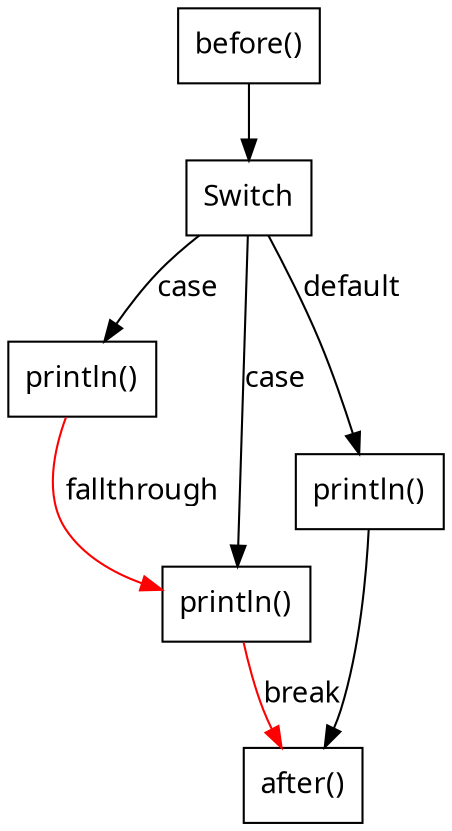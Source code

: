 digraph G_8 {
  node [
    shape = rect;
    fontname = "Handlee";
  ]
  edge [
    fontname = "Handlee";
  ]
  bgcolor = transparent;
  fontname = "Handlee";
  compound = true;
  s_119_2 [
    class = "methodInvocation";
    label = "before()";
    fillcolor = white;
    style = filled;
  ];
  s_120 [
    class = "centralSwitch switch";
    label = "Switch";
    fillcolor = white;
    style = filled;
  ];
  s_121_4 [
    class = "methodInvocation";
    label = "println()";
    fillcolor = white;
    style = filled;
  ];
  s_122_4 [
    class = "methodInvocation";
    label = "println()";
    fillcolor = white;
    style = filled;
  ];
  s_123_3 [
    class = "methodInvocation";
    label = "println()";
    fillcolor = white;
    style = filled;
  ];
  s_125_2 [
    class = "methodInvocation";
    label = "after()";
    fillcolor = white;
    style = filled;
  ];
  s_119_2 -> s_120;
  s_120 -> s_123_3 [
    label="default";
  ];
  s_120 -> s_121_4 [
    label="case";
  ];
  s_121_4 -> s_122_4 [
    label="fallthrough";
    color = red;
  ];
  s_120 -> s_122_4 [
    label="case";
  ];
  s_123_3 -> s_125_2;
  s_122_4 -> s_125_2 [
    label="break";
    color = red;
  ];

}

